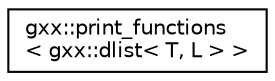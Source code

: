 digraph "Graphical Class Hierarchy"
{
  edge [fontname="Helvetica",fontsize="10",labelfontname="Helvetica",labelfontsize="10"];
  node [fontname="Helvetica",fontsize="10",shape=record];
  rankdir="LR";
  Node1 [label="gxx::print_functions\l\< gxx::dlist\< T, L \> \>",height=0.2,width=0.4,color="black", fillcolor="white", style="filled",URL="$structgxx_1_1print__functions_3_01gxx_1_1dlist_3_01T_00_01L_01_4_01_4.html"];
}
